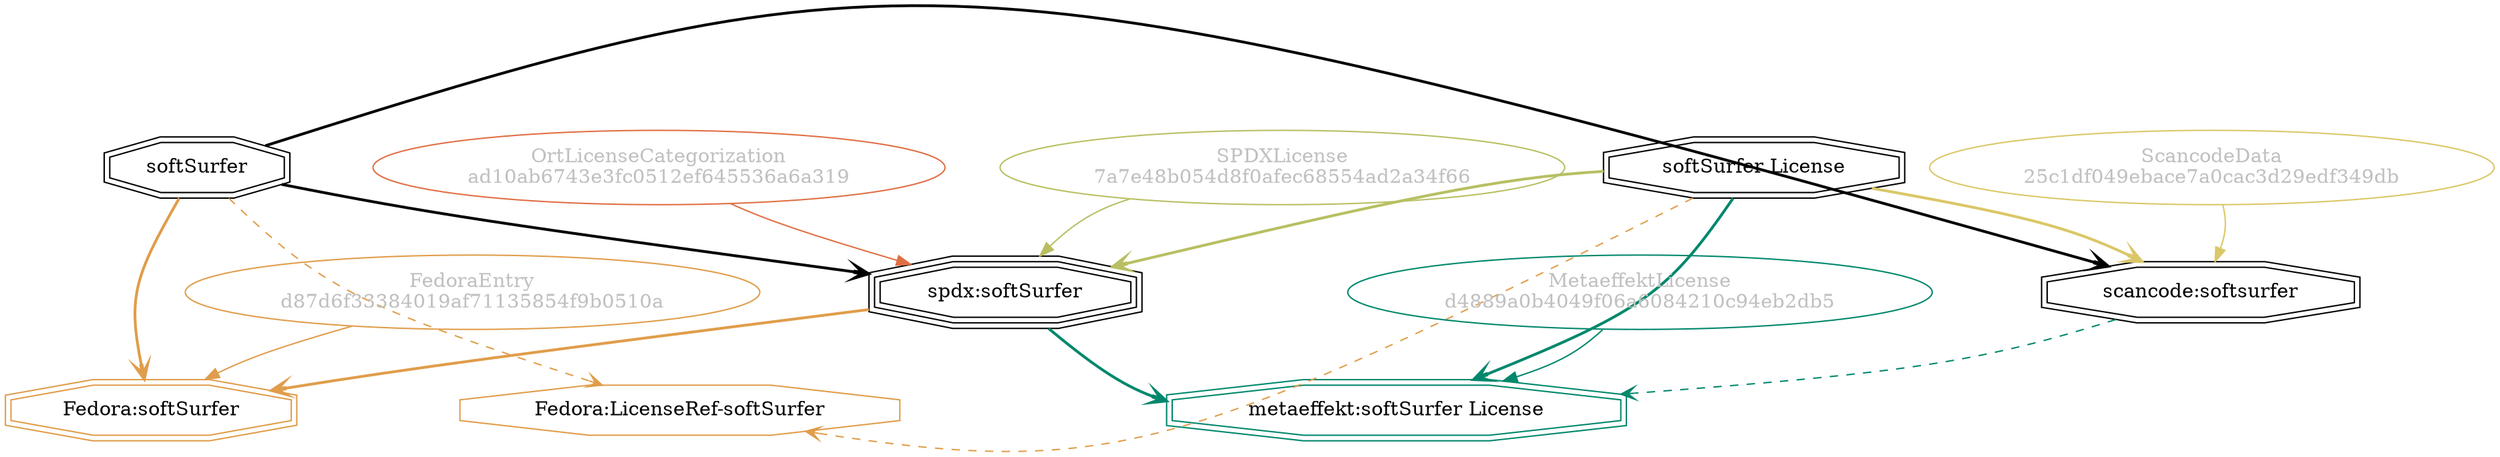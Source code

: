 strict digraph {
    node [shape=box];
    graph [splines=curved];
    4764 [label="SPDXLicense\n7a7e48b054d8f0afec68554ad2a34f66"
         ,fontcolor=gray
         ,color="#b8bf62"
         ,fillcolor="beige;1"
         ,shape=ellipse];
    4765 [label="spdx:softSurfer"
         ,shape=tripleoctagon];
    4766 [label=softSurfer
         ,shape=doubleoctagon];
    4767 [label="softSurfer License"
         ,shape=doubleoctagon];
    7978 [label="Fedora:LicenseRef-softSurfer"
         ,color="#e09d4b"
         ,shape=octagon];
    8605 [label="FedoraEntry\nd87d6f33384019af71135854f9b0510a"
         ,fontcolor=gray
         ,color="#e09d4b"
         ,fillcolor="beige;1"
         ,shape=ellipse];
    8606 [label="Fedora:softSurfer"
         ,color="#e09d4b"
         ,shape=doubleoctagon];
    23583 [label="ScancodeData\n25c1df049ebace7a0cac3d29edf349db"
          ,fontcolor=gray
          ,color="#dac767"
          ,fillcolor="beige;1"
          ,shape=ellipse];
    23584 [label="scancode:softsurfer"
          ,shape=doubleoctagon];
    35314 [label="OrtLicenseCategorization\nad10ab6743e3fc0512ef645536a6a319"
          ,fontcolor=gray
          ,color="#e06f45"
          ,fillcolor="beige;1"
          ,shape=ellipse];
    48334 [label="MetaeffektLicense\nd4889a0b4049f06a6084210c94eb2db5"
          ,fontcolor=gray
          ,color="#00876c"
          ,fillcolor="beige;1"
          ,shape=ellipse];
    48335 [label="metaeffekt:softSurfer License"
          ,color="#00876c"
          ,shape=doubleoctagon];
    4764 -> 4765 [weight=0.5
                 ,color="#b8bf62"];
    4765 -> 8606 [style=bold
                 ,arrowhead=vee
                 ,weight=0.7
                 ,color="#e09d4b"];
    4765 -> 48335 [style=bold
                  ,arrowhead=vee
                  ,weight=0.7
                  ,color="#00876c"];
    4766 -> 4765 [style=bold
                 ,arrowhead=vee
                 ,weight=0.7];
    4766 -> 7978 [style=dashed
                 ,arrowhead=vee
                 ,weight=0.5
                 ,color="#e09d4b"];
    4766 -> 8606 [style=bold
                 ,arrowhead=vee
                 ,weight=0.7
                 ,color="#e09d4b"];
    4766 -> 23584 [style=bold
                  ,arrowhead=vee
                  ,weight=0.7];
    4767 -> 4765 [style=bold
                 ,arrowhead=vee
                 ,weight=0.7
                 ,color="#b8bf62"];
    4767 -> 7978 [style=dashed
                 ,arrowhead=vee
                 ,weight=0.5
                 ,color="#e09d4b"];
    4767 -> 23584 [style=bold
                  ,arrowhead=vee
                  ,weight=0.7
                  ,color="#dac767"];
    4767 -> 48335 [style=bold
                  ,arrowhead=vee
                  ,weight=0.7
                  ,color="#00876c"];
    4767 -> 48335 [style=bold
                  ,arrowhead=vee
                  ,weight=0.7
                  ,color="#00876c"];
    8605 -> 8606 [weight=0.5
                 ,color="#e09d4b"];
    23583 -> 23584 [weight=0.5
                   ,color="#dac767"];
    23584 -> 48335 [style=dashed
                   ,arrowhead=vee
                   ,weight=0.5
                   ,color="#00876c"];
    35314 -> 4765 [weight=0.5
                  ,color="#e06f45"];
    48334 -> 48335 [weight=0.5
                   ,color="#00876c"];
}
